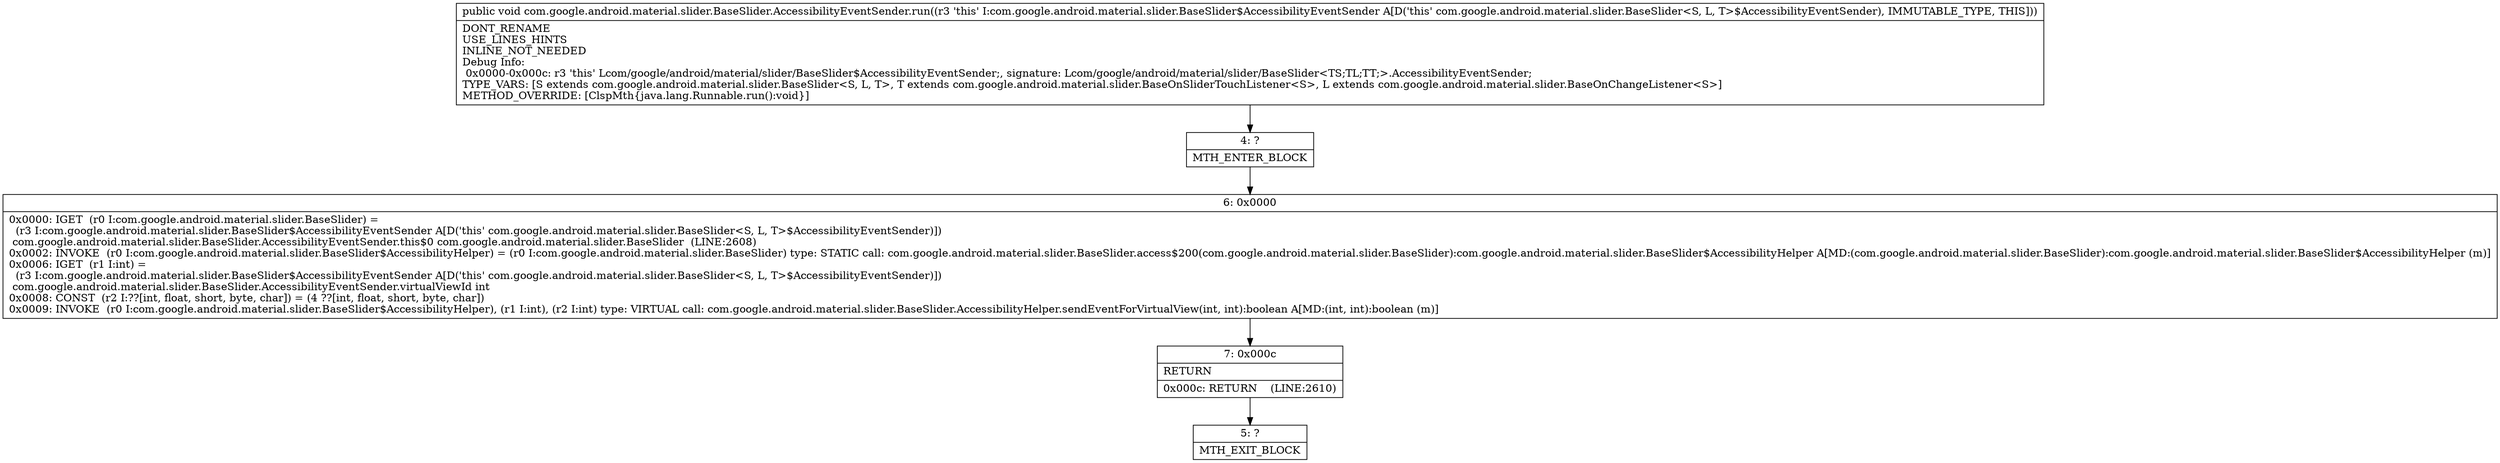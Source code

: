 digraph "CFG forcom.google.android.material.slider.BaseSlider.AccessibilityEventSender.run()V" {
Node_4 [shape=record,label="{4\:\ ?|MTH_ENTER_BLOCK\l}"];
Node_6 [shape=record,label="{6\:\ 0x0000|0x0000: IGET  (r0 I:com.google.android.material.slider.BaseSlider) = \l  (r3 I:com.google.android.material.slider.BaseSlider$AccessibilityEventSender A[D('this' com.google.android.material.slider.BaseSlider\<S, L, T\>$AccessibilityEventSender)])\l com.google.android.material.slider.BaseSlider.AccessibilityEventSender.this$0 com.google.android.material.slider.BaseSlider  (LINE:2608)\l0x0002: INVOKE  (r0 I:com.google.android.material.slider.BaseSlider$AccessibilityHelper) = (r0 I:com.google.android.material.slider.BaseSlider) type: STATIC call: com.google.android.material.slider.BaseSlider.access$200(com.google.android.material.slider.BaseSlider):com.google.android.material.slider.BaseSlider$AccessibilityHelper A[MD:(com.google.android.material.slider.BaseSlider):com.google.android.material.slider.BaseSlider$AccessibilityHelper (m)]\l0x0006: IGET  (r1 I:int) = \l  (r3 I:com.google.android.material.slider.BaseSlider$AccessibilityEventSender A[D('this' com.google.android.material.slider.BaseSlider\<S, L, T\>$AccessibilityEventSender)])\l com.google.android.material.slider.BaseSlider.AccessibilityEventSender.virtualViewId int \l0x0008: CONST  (r2 I:??[int, float, short, byte, char]) = (4 ??[int, float, short, byte, char]) \l0x0009: INVOKE  (r0 I:com.google.android.material.slider.BaseSlider$AccessibilityHelper), (r1 I:int), (r2 I:int) type: VIRTUAL call: com.google.android.material.slider.BaseSlider.AccessibilityHelper.sendEventForVirtualView(int, int):boolean A[MD:(int, int):boolean (m)]\l}"];
Node_7 [shape=record,label="{7\:\ 0x000c|RETURN\l|0x000c: RETURN    (LINE:2610)\l}"];
Node_5 [shape=record,label="{5\:\ ?|MTH_EXIT_BLOCK\l}"];
MethodNode[shape=record,label="{public void com.google.android.material.slider.BaseSlider.AccessibilityEventSender.run((r3 'this' I:com.google.android.material.slider.BaseSlider$AccessibilityEventSender A[D('this' com.google.android.material.slider.BaseSlider\<S, L, T\>$AccessibilityEventSender), IMMUTABLE_TYPE, THIS]))  | DONT_RENAME\lUSE_LINES_HINTS\lINLINE_NOT_NEEDED\lDebug Info:\l  0x0000\-0x000c: r3 'this' Lcom\/google\/android\/material\/slider\/BaseSlider$AccessibilityEventSender;, signature: Lcom\/google\/android\/material\/slider\/BaseSlider\<TS;TL;TT;\>.AccessibilityEventSender;\lTYPE_VARS: [S extends com.google.android.material.slider.BaseSlider\<S, L, T\>, T extends com.google.android.material.slider.BaseOnSliderTouchListener\<S\>, L extends com.google.android.material.slider.BaseOnChangeListener\<S\>]\lMETHOD_OVERRIDE: [ClspMth\{java.lang.Runnable.run():void\}]\l}"];
MethodNode -> Node_4;Node_4 -> Node_6;
Node_6 -> Node_7;
Node_7 -> Node_5;
}


